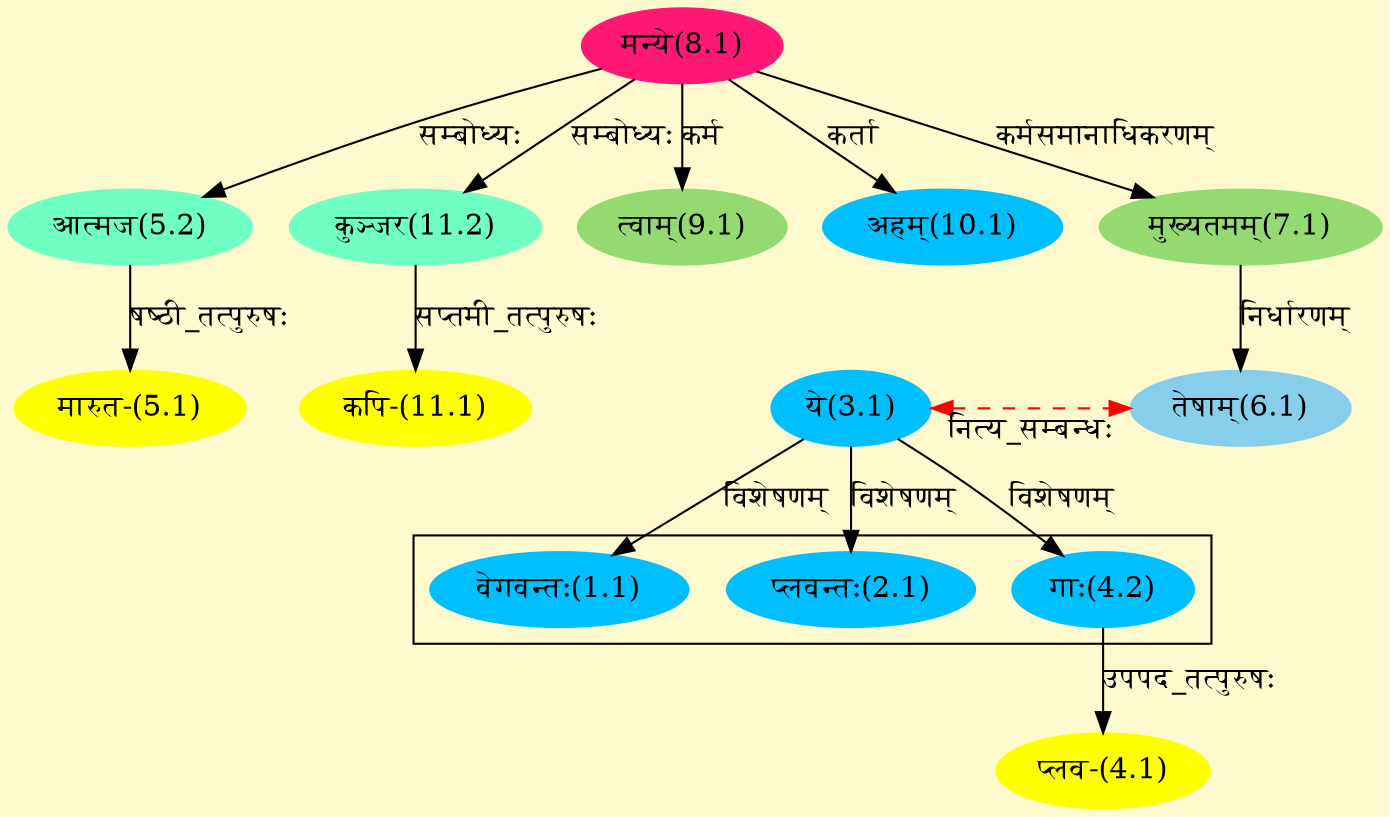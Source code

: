 digraph G{
rankdir=BT;
 compound=true;
 bgcolor="lemonchiffon1";

subgraph cluster_1{
Node1_1 [style=filled, color="#00BFFF" label = "वेगवन्तः(1.1)"]
Node3_1 [style=filled, color="#00BFFF" label = "ये(3.1)"]
Node2_1 [style=filled, color="#00BFFF" label = "प्लवन्तः(2.1)"]
Node4_2 [style=filled, color="#00BFFF" label = "गाः(4.2)"]

}
Node3_1 [style=filled, color="#00BFFF" label = "ये(3.1)"]
Node6_1 [style=filled, color="#87CEEB" label = "तेषाम्(6.1)"]
Node4_1 [style=filled, color="#FFFF00" label = "प्लव-(4.1)"]
Node4_2 [style=filled, color="#00BFFF" label = "गाः(4.2)"]
Node5_1 [style=filled, color="#FFFF00" label = "मारुत-(5.1)"]
Node5_2 [style=filled, color="#6FFFC3" label = "आत्मज(5.2)"]
Node8_1 [style=filled, color="#FF1975" label = "मन्ये(8.1)"]
Node7_1 [style=filled, color="#93DB70" label = "मुख्यतमम्(7.1)"]
Node [style=filled, color="" label = "()"]
Node9_1 [style=filled, color="#93DB70" label = "त्वाम्(9.1)"]
Node10_1 [style=filled, color="#00BFFF" label = "अहम्(10.1)"]
Node11_1 [style=filled, color="#FFFF00" label = "कपि-(11.1)"]
Node11_2 [style=filled, color="#6FFFC3" label = "कुञ्जर(11.2)"]
{rank = same; Node3_1; Node6_1;}
/* Start of Relations section */

Node1_1 -> Node3_1 [  label="विशेषणम्"  dir="back" ]
Node2_1 -> Node3_1 [  label="विशेषणम्"  dir="back" ]
Node3_1 -> Node6_1 [ style=dashed color="red" label="नित्य_सम्बन्धः"  dir="both" ]
Node4_1 -> Node4_2 [  label="उपपद_तत्पुरुषः"  dir="back" ]
Node4_2 -> Node3_1 [  label="विशेषणम्"  dir="back" ]
Node5_1 -> Node5_2 [  label="षष्ठी_तत्पुरुषः"  dir="back" ]
Node5_2 -> Node8_1 [  label="सम्बोध्यः"  dir="back" ]
Node6_1 -> Node7_1 [  label="निर्धारणम्"  dir="back" ]
Node7_1 -> Node8_1 [  label="कर्मसमानाधिकरणम्"  dir="back" ]
Node9_1 -> Node8_1 [  label="कर्म"  dir="back" ]
Node10_1 -> Node8_1 [  label="कर्ता"  dir="back" ]
Node11_1 -> Node11_2 [  label="सप्तमी_तत्पुरुषः"  dir="back" ]
Node11_2 -> Node8_1 [  label="सम्बोध्यः"  dir="back" ]
}
